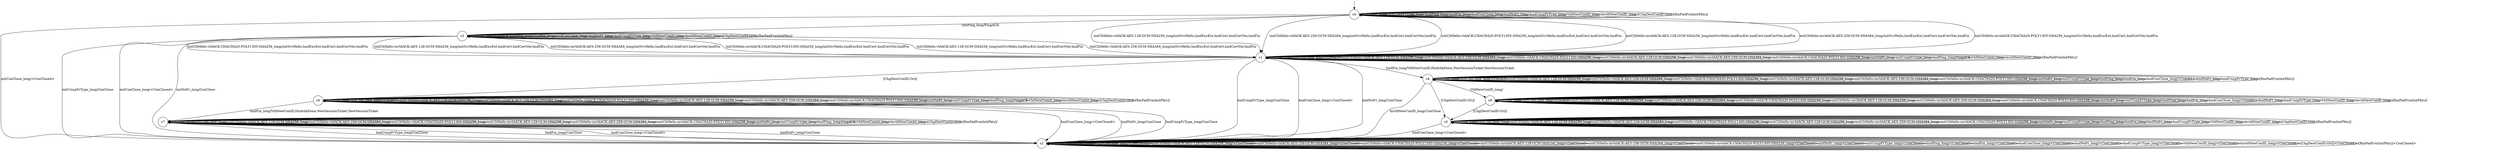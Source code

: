 digraph g {

s0 [shape="circle" label="s0"];
s1 [shape="circle" label="s1"];
s2 [shape="circle" label="s2"];
s3 [shape="circle" label="s3"];
s4 [shape="circle" label="s4"];
s5 [shape="circle" label="s5"];
s6 [shape="circle" label="s6"];
s7 [shape="circle" label="s7"];
s8 [shape="circle" label="s8"];
s0 -> s3 [label="initPing_long/PingACK "];
s0 -> s2 [label="initConClose_long/<ConClosed> "];
s0 -> s1 [label="initCltHello-vldACK:AES-128-GCM-SHA256_long/initSvrHello,hndEncExt,hndCert,hndCertVer,hndFin "];
s0 -> s1 [label="initCltHello-vldACK:AES-256-GCM-SHA384_long/initSvrHello,hndEncExt,hndCert,hndCertVer,hndFin "];
s0 -> s1 [label="initCltHello-vldACK:CHACHA20-POLY1305-SHA256_long/initSvrHello,hndEncExt,hndCert,hndCertVer,hndFin "];
s0 -> s1 [label="initCltHello-invldACK:AES-128-GCM-SHA256_long/initSvrHello,hndEncExt,hndCert,hndCertVer,hndFin "];
s0 -> s1 [label="initCltHello-invldACK:AES-256-GCM-SHA384_long/initSvrHello,hndEncExt,hndCert,hndCertVer,hndFin "];
s0 -> s1 [label="initCltHello-invldACK:CHACHA20-POLY1305-SHA256_long/initSvrHello,hndEncExt,hndCert,hndCertVer,hndFin "];
s0 -> s0 [label="initNoFr_long/ "];
s0 -> s0 [label="initUnxpFrType_long/ "];
s0 -> s0 [label="hndPing_long/ "];
s0 -> s0 [label="hndFin_long/ "];
s0 -> s0 [label="hndConClose_long/ "];
s0 -> s0 [label="hndNoFr_long/ "];
s0 -> s0 [label="hndUnxpFrType_long/ "];
s0 -> s0 [label="VldNewConID_long/ "];
s0 -> s0 [label="InvldNewConID_long/ "];
s0 -> s0 [label="[ChgDestConID-Ori]/ "];
s0 -> s0 [label="[RmPadFrmInitPkts]/ "];
s1 -> s1 [label="initPing_long/ "];
s1 -> s1 [label="initConClose_long/<ConAct> "];
s1 -> s1 [label="initCltHello-vldACK:AES-128-GCM-SHA256_long/ "];
s1 -> s1 [label="initCltHello-vldACK:AES-256-GCM-SHA384_long/ "];
s1 -> s1 [label="initCltHello-vldACK:CHACHA20-POLY1305-SHA256_long/ "];
s1 -> s1 [label="initCltHello-invldACK:AES-128-GCM-SHA256_long/ "];
s1 -> s1 [label="initCltHello-invldACK:AES-256-GCM-SHA384_long/ "];
s1 -> s1 [label="initCltHello-invldACK:CHACHA20-POLY1305-SHA256_long/ "];
s1 -> s1 [label="initNoFr_long/ "];
s1 -> s1 [label="initUnxpFrType_long/ "];
s1 -> s1 [label="hndPing_long/PingACK "];
s1 -> s4 [label="hndFin_long/VldNewConID,HndshkDone,NewSessionTicket,NewSessionTicket "];
s1 -> s2 [label="hndConClose_long/<ConClosed> "];
s1 -> s2 [label="hndNoFr_long/ConClose "];
s1 -> s2 [label="hndUnxpFrType_long/ConClose "];
s1 -> s1 [label="VldNewConID_long/ "];
s1 -> s1 [label="InvldNewConID_long/ "];
s1 -> s6 [label="[ChgDestConID-Ori]/ "];
s1 -> s1 [label="[RmPadFrmInitPkts]/ "];
s2 -> s2 [label="initPing_long/<ConClosed> "];
s2 -> s2 [label="initConClose_long/<ConClosed> "];
s2 -> s2 [label="initCltHello-vldACK:AES-128-GCM-SHA256_long/<ConClosed> "];
s2 -> s2 [label="initCltHello-vldACK:AES-256-GCM-SHA384_long/<ConClosed> "];
s2 -> s2 [label="initCltHello-vldACK:CHACHA20-POLY1305-SHA256_long/<ConClosed> "];
s2 -> s2 [label="initCltHello-invldACK:AES-128-GCM-SHA256_long/<ConClosed> "];
s2 -> s2 [label="initCltHello-invldACK:AES-256-GCM-SHA384_long/<ConClosed> "];
s2 -> s2 [label="initCltHello-invldACK:CHACHA20-POLY1305-SHA256_long/<ConClosed> "];
s2 -> s2 [label="initNoFr_long/<ConClosed> "];
s2 -> s2 [label="initUnxpFrType_long/<ConClosed> "];
s2 -> s2 [label="hndPing_long/<ConClosed> "];
s2 -> s2 [label="hndFin_long/<ConClosed> "];
s2 -> s2 [label="hndConClose_long/<ConClosed> "];
s2 -> s2 [label="hndNoFr_long/<ConClosed> "];
s2 -> s2 [label="hndUnxpFrType_long/<ConClosed> "];
s2 -> s2 [label="VldNewConID_long/<ConClosed> "];
s2 -> s2 [label="InvldNewConID_long/<ConClosed> "];
s2 -> s2 [label="[ChgDestConID-Ori]/<ConClosed> "];
s2 -> s2 [label="[RmPadFrmInitPkts]/<ConClosed> "];
s3 -> s3 [label="initPing_long/PingACK "];
s3 -> s2 [label="initConClose_long/<ConClosed> "];
s3 -> s1 [label="initCltHello-vldACK:AES-128-GCM-SHA256_long/initSvrHello,hndEncExt,hndCert,hndCertVer,hndFin "];
s3 -> s1 [label="initCltHello-vldACK:AES-256-GCM-SHA384_long/initSvrHello,hndEncExt,hndCert,hndCertVer,hndFin "];
s3 -> s1 [label="initCltHello-vldACK:CHACHA20-POLY1305-SHA256_long/initSvrHello,hndEncExt,hndCert,hndCertVer,hndFin "];
s3 -> s1 [label="initCltHello-invldACK:AES-128-GCM-SHA256_long/initSvrHello,hndEncExt,hndCert,hndCertVer,hndFin "];
s3 -> s1 [label="initCltHello-invldACK:AES-256-GCM-SHA384_long/initSvrHello,hndEncExt,hndCert,hndCertVer,hndFin "];
s3 -> s1 [label="initCltHello-invldACK:CHACHA20-POLY1305-SHA256_long/initSvrHello,hndEncExt,hndCert,hndCertVer,hndFin "];
s3 -> s2 [label="initNoFr_long/ConClose "];
s3 -> s2 [label="initUnxpFrType_long/ConClose "];
s3 -> s3 [label="hndPing_long/ "];
s3 -> s3 [label="hndFin_long/ "];
s3 -> s3 [label="hndConClose_long/ "];
s3 -> s3 [label="hndNoFr_long/ "];
s3 -> s3 [label="hndUnxpFrType_long/ "];
s3 -> s3 [label="VldNewConID_long/ "];
s3 -> s3 [label="InvldNewConID_long/ "];
s3 -> s3 [label="[ChgDestConID-Ori]/ "];
s3 -> s3 [label="[RmPadFrmInitPkts]/ "];
s4 -> s4 [label="initPing_long/ "];
s4 -> s4 [label="initConClose_long/<ConAct> "];
s4 -> s4 [label="initCltHello-vldACK:AES-128-GCM-SHA256_long/ "];
s4 -> s4 [label="initCltHello-vldACK:AES-256-GCM-SHA384_long/ "];
s4 -> s4 [label="initCltHello-vldACK:CHACHA20-POLY1305-SHA256_long/ "];
s4 -> s4 [label="initCltHello-invldACK:AES-128-GCM-SHA256_long/ "];
s4 -> s4 [label="initCltHello-invldACK:AES-256-GCM-SHA384_long/ "];
s4 -> s4 [label="initCltHello-invldACK:CHACHA20-POLY1305-SHA256_long/ "];
s4 -> s4 [label="initNoFr_long/ "];
s4 -> s4 [label="initUnxpFrType_long/ "];
s4 -> s4 [label="hndPing_long/ "];
s4 -> s4 [label="hndFin_long/ "];
s4 -> s4 [label="hndConClose_long/<ConAct> "];
s4 -> s4 [label="hndNoFr_long/ "];
s4 -> s4 [label="hndUnxpFrType_long/ "];
s4 -> s8 [label="VldNewConID_long/ "];
s4 -> s2 [label="InvldNewConID_long/ConClose "];
s4 -> s5 [label="[ChgDestConID-Ori]/ "];
s4 -> s4 [label="[RmPadFrmInitPkts]/ "];
s5 -> s5 [label="initPing_long/ "];
s5 -> s5 [label="initConClose_long/ "];
s5 -> s5 [label="initCltHello-vldACK:AES-128-GCM-SHA256_long/ "];
s5 -> s5 [label="initCltHello-vldACK:AES-256-GCM-SHA384_long/ "];
s5 -> s5 [label="initCltHello-vldACK:CHACHA20-POLY1305-SHA256_long/ "];
s5 -> s5 [label="initCltHello-invldACK:AES-128-GCM-SHA256_long/ "];
s5 -> s5 [label="initCltHello-invldACK:AES-256-GCM-SHA384_long/ "];
s5 -> s5 [label="initCltHello-invldACK:CHACHA20-POLY1305-SHA256_long/ "];
s5 -> s5 [label="initNoFr_long/ "];
s5 -> s5 [label="initUnxpFrType_long/ "];
s5 -> s5 [label="hndPing_long/ "];
s5 -> s5 [label="hndFin_long/ "];
s5 -> s2 [label="hndConClose_long/<ConClosed> "];
s5 -> s5 [label="hndNoFr_long/ "];
s5 -> s5 [label="hndUnxpFrType_long/ "];
s5 -> s5 [label="VldNewConID_long/ "];
s5 -> s5 [label="InvldNewConID_long/ "];
s5 -> s5 [label="[ChgDestConID-Ori]/ "];
s5 -> s5 [label="[RmPadFrmInitPkts]/ "];
s6 -> s6 [label="initPing_long/ "];
s6 -> s6 [label="initConClose_long/<ConAct> "];
s6 -> s6 [label="initCltHello-vldACK:AES-128-GCM-SHA256_long/ "];
s6 -> s6 [label="initCltHello-vldACK:AES-256-GCM-SHA384_long/ "];
s6 -> s6 [label="initCltHello-vldACK:CHACHA20-POLY1305-SHA256_long/ "];
s6 -> s6 [label="initCltHello-invldACK:AES-128-GCM-SHA256_long/ "];
s6 -> s6 [label="initCltHello-invldACK:AES-256-GCM-SHA384_long/ "];
s6 -> s6 [label="initCltHello-invldACK:CHACHA20-POLY1305-SHA256_long/ "];
s6 -> s6 [label="initNoFr_long/ "];
s6 -> s6 [label="initUnxpFrType_long/ "];
s6 -> s6 [label="hndPing_long/PingACK "];
s6 -> s7 [label="hndFin_long/VldNewConID,HndshkDone,NewSessionTicket,NewSessionTicket "];
s6 -> s2 [label="hndConClose_long/<ConClosed> "];
s6 -> s2 [label="hndNoFr_long/ConClose "];
s6 -> s2 [label="hndUnxpFrType_long/ConClose "];
s6 -> s6 [label="VldNewConID_long/ "];
s6 -> s6 [label="InvldNewConID_long/ "];
s6 -> s6 [label="[ChgDestConID-Ori]/ "];
s6 -> s6 [label="[RmPadFrmInitPkts]/ "];
s7 -> s7 [label="initPing_long/ "];
s7 -> s7 [label="initConClose_long/ "];
s7 -> s7 [label="initCltHello-vldACK:AES-128-GCM-SHA256_long/ "];
s7 -> s7 [label="initCltHello-vldACK:AES-256-GCM-SHA384_long/ "];
s7 -> s7 [label="initCltHello-vldACK:CHACHA20-POLY1305-SHA256_long/ "];
s7 -> s7 [label="initCltHello-invldACK:AES-128-GCM-SHA256_long/ "];
s7 -> s7 [label="initCltHello-invldACK:AES-256-GCM-SHA384_long/ "];
s7 -> s7 [label="initCltHello-invldACK:CHACHA20-POLY1305-SHA256_long/ "];
s7 -> s7 [label="initNoFr_long/ "];
s7 -> s7 [label="initUnxpFrType_long/ "];
s7 -> s7 [label="hndPing_long/PingACK "];
s7 -> s2 [label="hndFin_long/ConClose "];
s7 -> s2 [label="hndConClose_long/<ConClosed> "];
s7 -> s2 [label="hndNoFr_long/ConClose "];
s7 -> s2 [label="hndUnxpFrType_long/ConClose "];
s7 -> s7 [label="VldNewConID_long/ "];
s7 -> s7 [label="InvldNewConID_long/ "];
s7 -> s7 [label="[ChgDestConID-Ori]/ "];
s7 -> s7 [label="[RmPadFrmInitPkts]/ "];
s8 -> s8 [label="initPing_long/ "];
s8 -> s8 [label="initConClose_long/<ConAct> "];
s8 -> s8 [label="initCltHello-vldACK:AES-128-GCM-SHA256_long/ "];
s8 -> s8 [label="initCltHello-vldACK:AES-256-GCM-SHA384_long/ "];
s8 -> s8 [label="initCltHello-vldACK:CHACHA20-POLY1305-SHA256_long/ "];
s8 -> s8 [label="initCltHello-invldACK:AES-128-GCM-SHA256_long/ "];
s8 -> s8 [label="initCltHello-invldACK:AES-256-GCM-SHA384_long/ "];
s8 -> s8 [label="initCltHello-invldACK:CHACHA20-POLY1305-SHA256_long/ "];
s8 -> s8 [label="initNoFr_long/ "];
s8 -> s8 [label="initUnxpFrType_long/ "];
s8 -> s8 [label="hndPing_long/ "];
s8 -> s8 [label="hndFin_long/ "];
s8 -> s8 [label="hndConClose_long/<ConAct> "];
s8 -> s8 [label="hndNoFr_long/ "];
s8 -> s8 [label="hndUnxpFrType_long/ "];
s8 -> s8 [label="VldNewConID_long/ "];
s8 -> s8 [label="InvldNewConID_long/ "];
s8 -> s5 [label="[ChgDestConID-Ori]/ "];
s8 -> s8 [label="[RmPadFrmInitPkts]/ "];

__start0 [label="" shape="none" width="0" height="0"];
__start0 -> s0;

}
